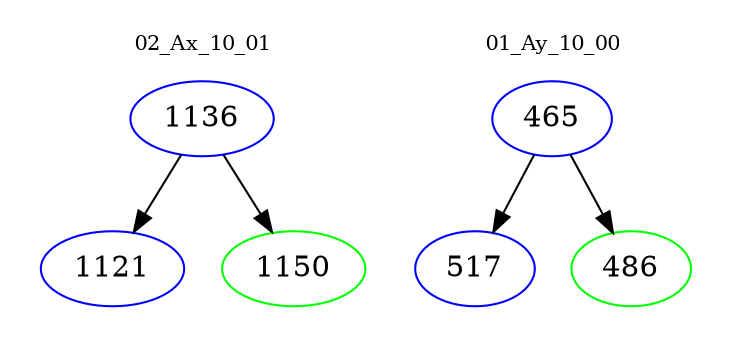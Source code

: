 digraph{
subgraph cluster_0 {
color = white
label = "02_Ax_10_01";
fontsize=10;
T0_1136 [label="1136", color="blue"]
T0_1136 -> T0_1121 [color="black"]
T0_1121 [label="1121", color="blue"]
T0_1136 -> T0_1150 [color="black"]
T0_1150 [label="1150", color="green"]
}
subgraph cluster_1 {
color = white
label = "01_Ay_10_00";
fontsize=10;
T1_465 [label="465", color="blue"]
T1_465 -> T1_517 [color="black"]
T1_517 [label="517", color="blue"]
T1_465 -> T1_486 [color="black"]
T1_486 [label="486", color="green"]
}
}
